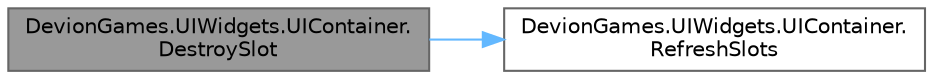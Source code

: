 digraph "DevionGames.UIWidgets.UIContainer.DestroySlot"
{
 // LATEX_PDF_SIZE
  bgcolor="transparent";
  edge [fontname=Helvetica,fontsize=10,labelfontname=Helvetica,labelfontsize=10];
  node [fontname=Helvetica,fontsize=10,shape=box,height=0.2,width=0.4];
  rankdir="LR";
  Node1 [id="Node000001",label="DevionGames.UIWidgets.UIContainer.\lDestroySlot",height=0.2,width=0.4,color="gray40", fillcolor="grey60", style="filled", fontcolor="black",tooltip="Destroy the slot and reorganize indices."];
  Node1 -> Node2 [id="edge1_Node000001_Node000002",color="steelblue1",style="solid",tooltip=" "];
  Node2 [id="Node000002",label="DevionGames.UIWidgets.UIContainer.\lRefreshSlots",height=0.2,width=0.4,color="grey40", fillcolor="white", style="filled",URL="$class_devion_games_1_1_u_i_widgets_1_1_u_i_container.html#afb661e9daf8703af4e49239462a369e4",tooltip="Refreshs the slot list and reorganize indices."];
}

